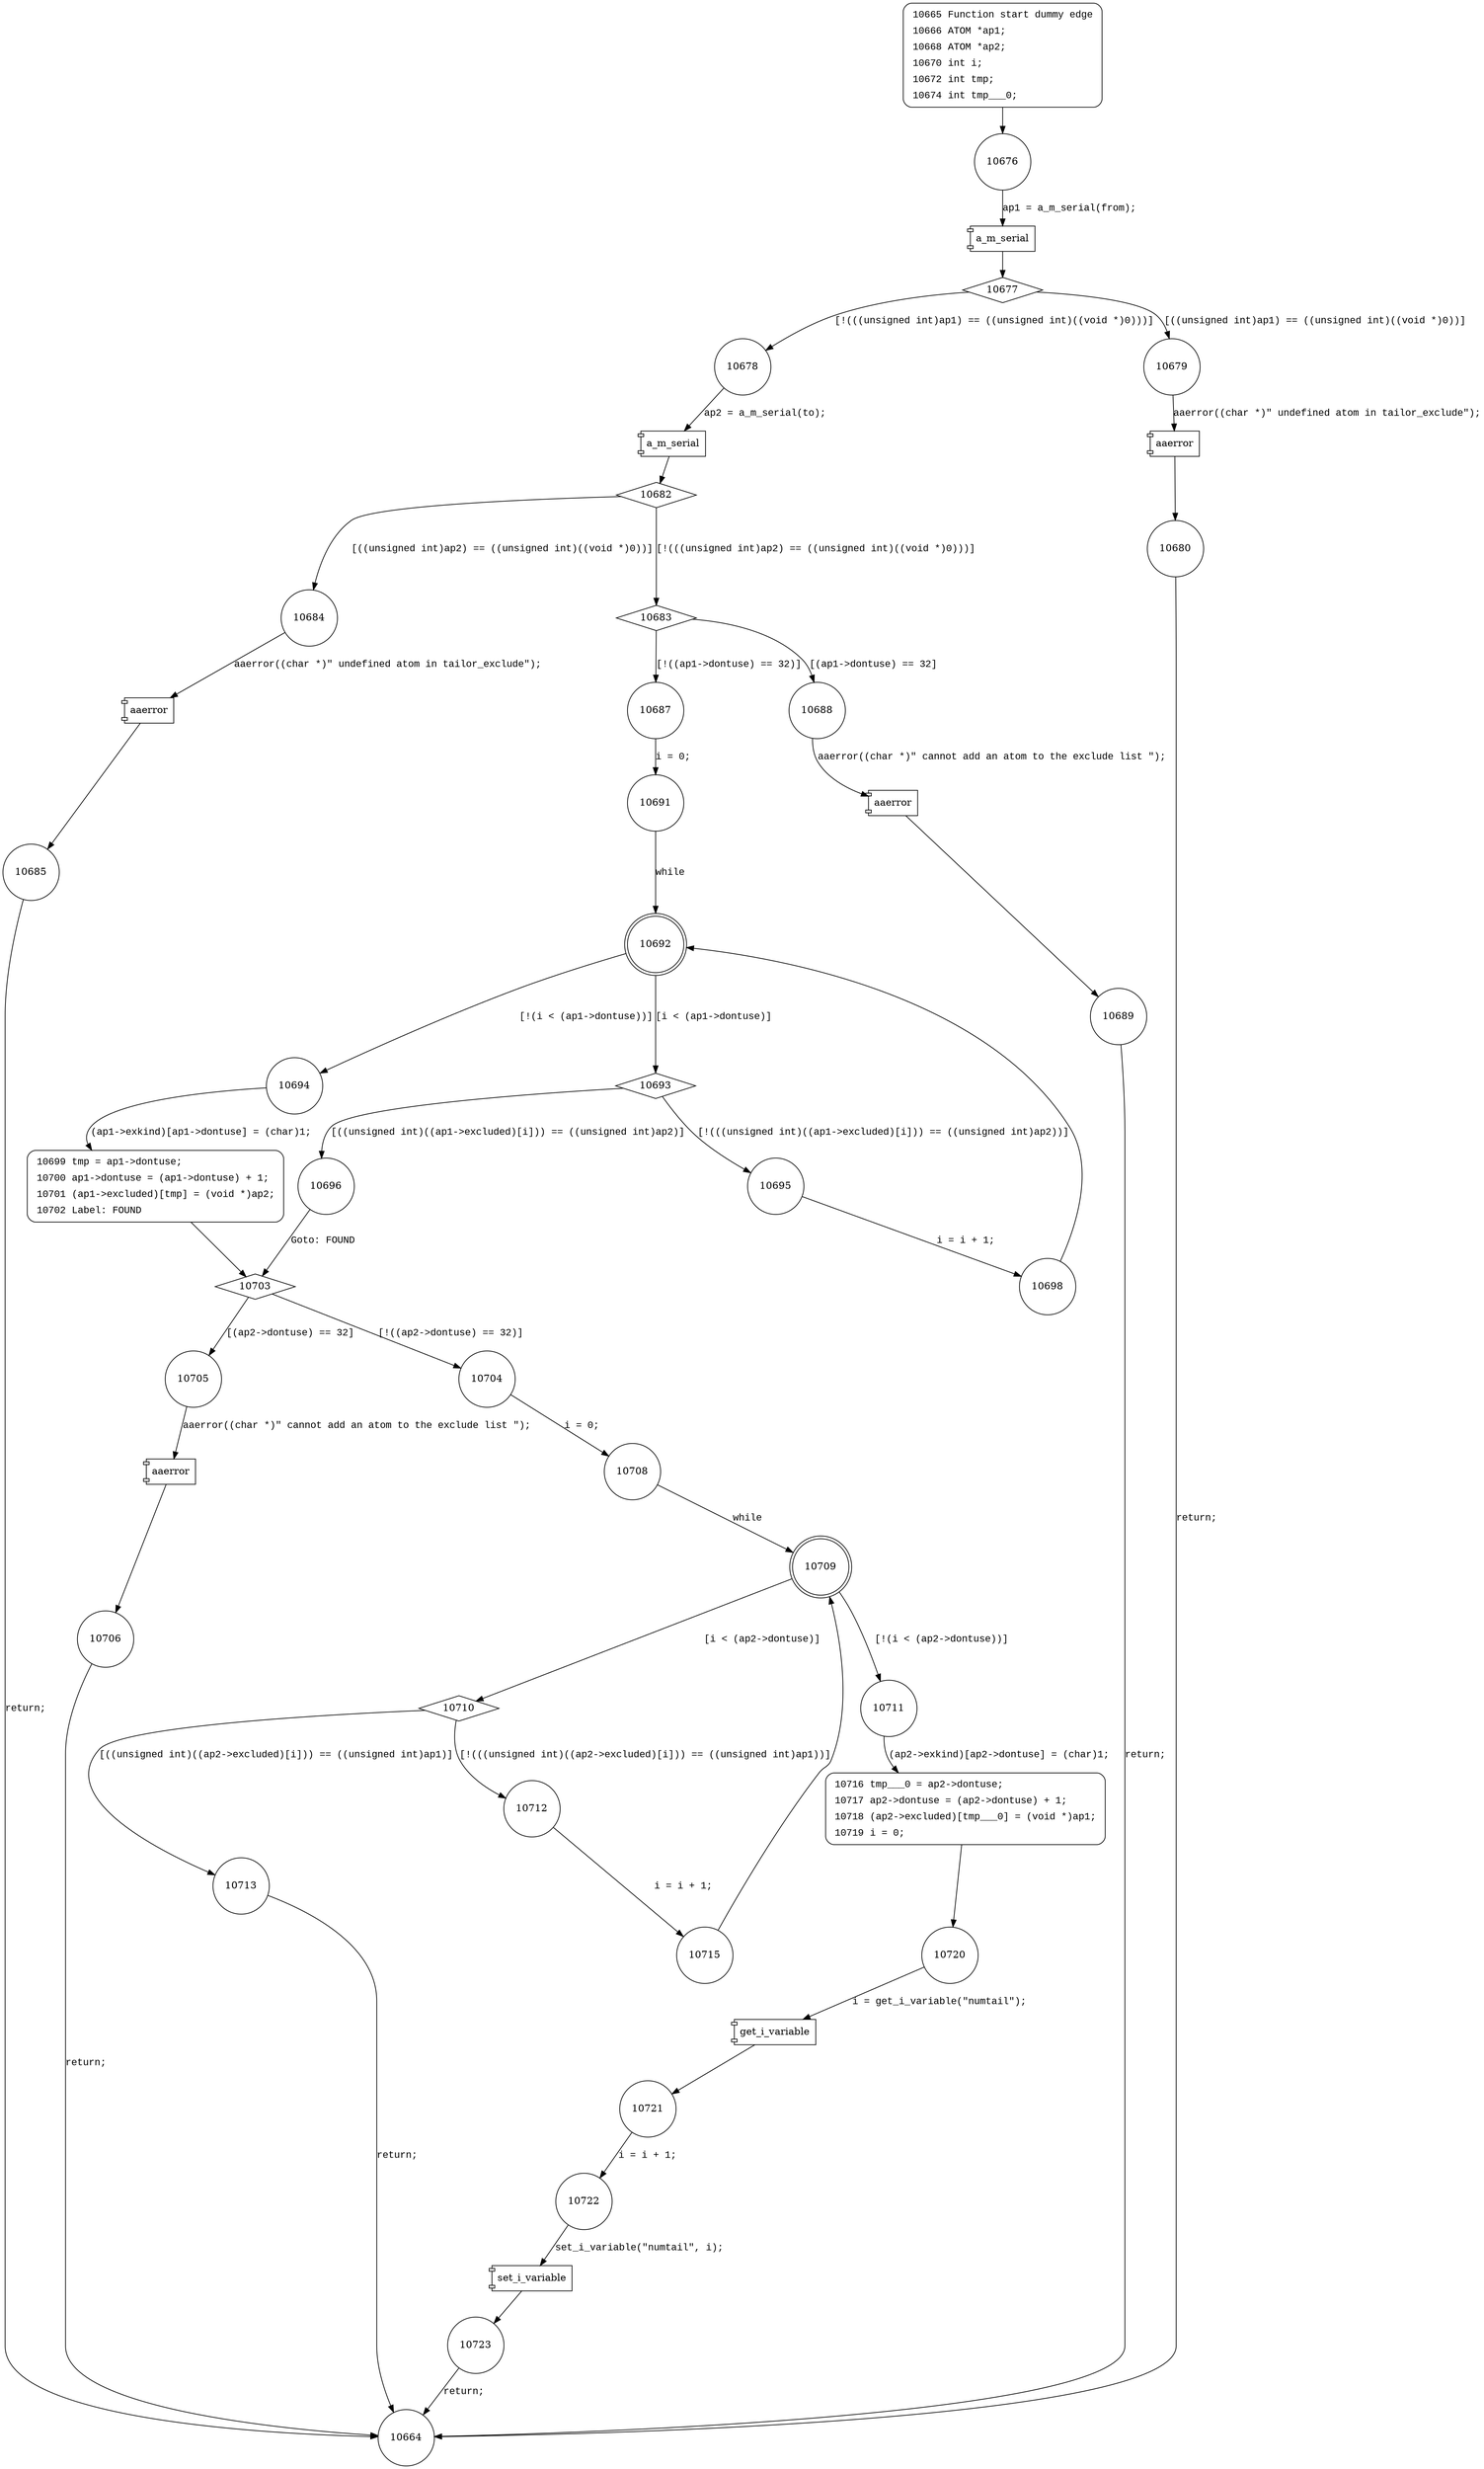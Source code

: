 digraph tailor_exclude {
10676 [shape="circle"]
10677 [shape="diamond"]
10678 [shape="circle"]
10679 [shape="circle"]
10680 [shape="circle"]
10682 [shape="diamond"]
10683 [shape="diamond"]
10684 [shape="circle"]
10685 [shape="circle"]
10687 [shape="circle"]
10688 [shape="circle"]
10689 [shape="circle"]
10691 [shape="circle"]
10692 [shape="doublecircle"]
10694 [shape="circle"]
10693 [shape="diamond"]
10695 [shape="circle"]
10696 [shape="circle"]
10703 [shape="diamond"]
10704 [shape="circle"]
10705 [shape="circle"]
10706 [shape="circle"]
10708 [shape="circle"]
10709 [shape="doublecircle"]
10711 [shape="circle"]
10710 [shape="diamond"]
10712 [shape="circle"]
10713 [shape="circle"]
10715 [shape="circle"]
10716 [shape="circle"]
10720 [shape="circle"]
10721 [shape="circle"]
10722 [shape="circle"]
10723 [shape="circle"]
10698 [shape="circle"]
10699 [shape="circle"]
10664 [shape="circle"]
10665 [style="filled,bold" penwidth="1" fillcolor="white" fontname="Courier New" shape="Mrecord" label=<<table border="0" cellborder="0" cellpadding="3" bgcolor="white"><tr><td align="right">10665</td><td align="left">Function start dummy edge</td></tr><tr><td align="right">10666</td><td align="left">ATOM *ap1;</td></tr><tr><td align="right">10668</td><td align="left">ATOM *ap2;</td></tr><tr><td align="right">10670</td><td align="left">int i;</td></tr><tr><td align="right">10672</td><td align="left">int tmp;</td></tr><tr><td align="right">10674</td><td align="left">int tmp___0;</td></tr></table>>]
10665 -> 10676[label=""]
10716 [style="filled,bold" penwidth="1" fillcolor="white" fontname="Courier New" shape="Mrecord" label=<<table border="0" cellborder="0" cellpadding="3" bgcolor="white"><tr><td align="right">10716</td><td align="left">tmp___0 = ap2-&gt;dontuse;</td></tr><tr><td align="right">10717</td><td align="left">ap2-&gt;dontuse = (ap2-&gt;dontuse) + 1;</td></tr><tr><td align="right">10718</td><td align="left">(ap2-&gt;excluded)[tmp___0] = (void *)ap1;</td></tr><tr><td align="right">10719</td><td align="left">i = 0;</td></tr></table>>]
10716 -> 10720[label=""]
10699 [style="filled,bold" penwidth="1" fillcolor="white" fontname="Courier New" shape="Mrecord" label=<<table border="0" cellborder="0" cellpadding="3" bgcolor="white"><tr><td align="right">10699</td><td align="left">tmp = ap1-&gt;dontuse;</td></tr><tr><td align="right">10700</td><td align="left">ap1-&gt;dontuse = (ap1-&gt;dontuse) + 1;</td></tr><tr><td align="right">10701</td><td align="left">(ap1-&gt;excluded)[tmp] = (void *)ap2;</td></tr><tr><td align="right">10702</td><td align="left">Label: FOUND</td></tr></table>>]
10699 -> 10703[label=""]
100168 [shape="component" label="a_m_serial"]
10676 -> 100168 [label="ap1 = a_m_serial(from);" fontname="Courier New"]
100168 -> 10677 [label="" fontname="Courier New"]
10677 -> 10678 [label="[!(((unsigned int)ap1) == ((unsigned int)((void *)0)))]" fontname="Courier New"]
10677 -> 10679 [label="[((unsigned int)ap1) == ((unsigned int)((void *)0))]" fontname="Courier New"]
100169 [shape="component" label="aaerror"]
10679 -> 100169 [label="aaerror((char *)\" undefined atom in tailor_exclude\");" fontname="Courier New"]
100169 -> 10680 [label="" fontname="Courier New"]
100170 [shape="component" label="a_m_serial"]
10678 -> 100170 [label="ap2 = a_m_serial(to);" fontname="Courier New"]
100170 -> 10682 [label="" fontname="Courier New"]
10682 -> 10683 [label="[!(((unsigned int)ap2) == ((unsigned int)((void *)0)))]" fontname="Courier New"]
10682 -> 10684 [label="[((unsigned int)ap2) == ((unsigned int)((void *)0))]" fontname="Courier New"]
100171 [shape="component" label="aaerror"]
10684 -> 100171 [label="aaerror((char *)\" undefined atom in tailor_exclude\");" fontname="Courier New"]
100171 -> 10685 [label="" fontname="Courier New"]
10683 -> 10687 [label="[!((ap1->dontuse) == 32)]" fontname="Courier New"]
10683 -> 10688 [label="[(ap1->dontuse) == 32]" fontname="Courier New"]
100172 [shape="component" label="aaerror"]
10688 -> 100172 [label="aaerror((char *)\" cannot add an atom to the exclude list \");" fontname="Courier New"]
100172 -> 10689 [label="" fontname="Courier New"]
10687 -> 10691 [label="i = 0;" fontname="Courier New"]
10692 -> 10694 [label="[!(i < (ap1->dontuse))]" fontname="Courier New"]
10692 -> 10693 [label="[i < (ap1->dontuse)]" fontname="Courier New"]
10693 -> 10695 [label="[!(((unsigned int)((ap1->excluded)[i])) == ((unsigned int)ap2))]" fontname="Courier New"]
10693 -> 10696 [label="[((unsigned int)((ap1->excluded)[i])) == ((unsigned int)ap2)]" fontname="Courier New"]
10703 -> 10704 [label="[!((ap2->dontuse) == 32)]" fontname="Courier New"]
10703 -> 10705 [label="[(ap2->dontuse) == 32]" fontname="Courier New"]
100173 [shape="component" label="aaerror"]
10705 -> 100173 [label="aaerror((char *)\" cannot add an atom to the exclude list \");" fontname="Courier New"]
100173 -> 10706 [label="" fontname="Courier New"]
10704 -> 10708 [label="i = 0;" fontname="Courier New"]
10709 -> 10711 [label="[!(i < (ap2->dontuse))]" fontname="Courier New"]
10709 -> 10710 [label="[i < (ap2->dontuse)]" fontname="Courier New"]
10710 -> 10712 [label="[!(((unsigned int)((ap2->excluded)[i])) == ((unsigned int)ap1))]" fontname="Courier New"]
10710 -> 10713 [label="[((unsigned int)((ap2->excluded)[i])) == ((unsigned int)ap1)]" fontname="Courier New"]
10712 -> 10715 [label="i = i + 1;" fontname="Courier New"]
10711 -> 10716 [label="(ap2->exkind)[ap2->dontuse] = (char)1;" fontname="Courier New"]
100174 [shape="component" label="get_i_variable"]
10720 -> 100174 [label="i = get_i_variable(\"numtail\");" fontname="Courier New"]
100174 -> 10721 [label="" fontname="Courier New"]
100175 [shape="component" label="set_i_variable"]
10722 -> 100175 [label="set_i_variable(\"numtail\", i);" fontname="Courier New"]
100175 -> 10723 [label="" fontname="Courier New"]
10695 -> 10698 [label="i = i + 1;" fontname="Courier New"]
10694 -> 10699 [label="(ap1->exkind)[ap1->dontuse] = (char)1;" fontname="Courier New"]
10680 -> 10664 [label="return;" fontname="Courier New"]
10685 -> 10664 [label="return;" fontname="Courier New"]
10689 -> 10664 [label="return;" fontname="Courier New"]
10691 -> 10692 [label="while" fontname="Courier New"]
10696 -> 10703 [label="Goto: FOUND" fontname="Courier New"]
10706 -> 10664 [label="return;" fontname="Courier New"]
10708 -> 10709 [label="while" fontname="Courier New"]
10713 -> 10664 [label="return;" fontname="Courier New"]
10715 -> 10709 [label="" fontname="Courier New"]
10721 -> 10722 [label="i = i + 1;" fontname="Courier New"]
10723 -> 10664 [label="return;" fontname="Courier New"]
10698 -> 10692 [label="" fontname="Courier New"]
}